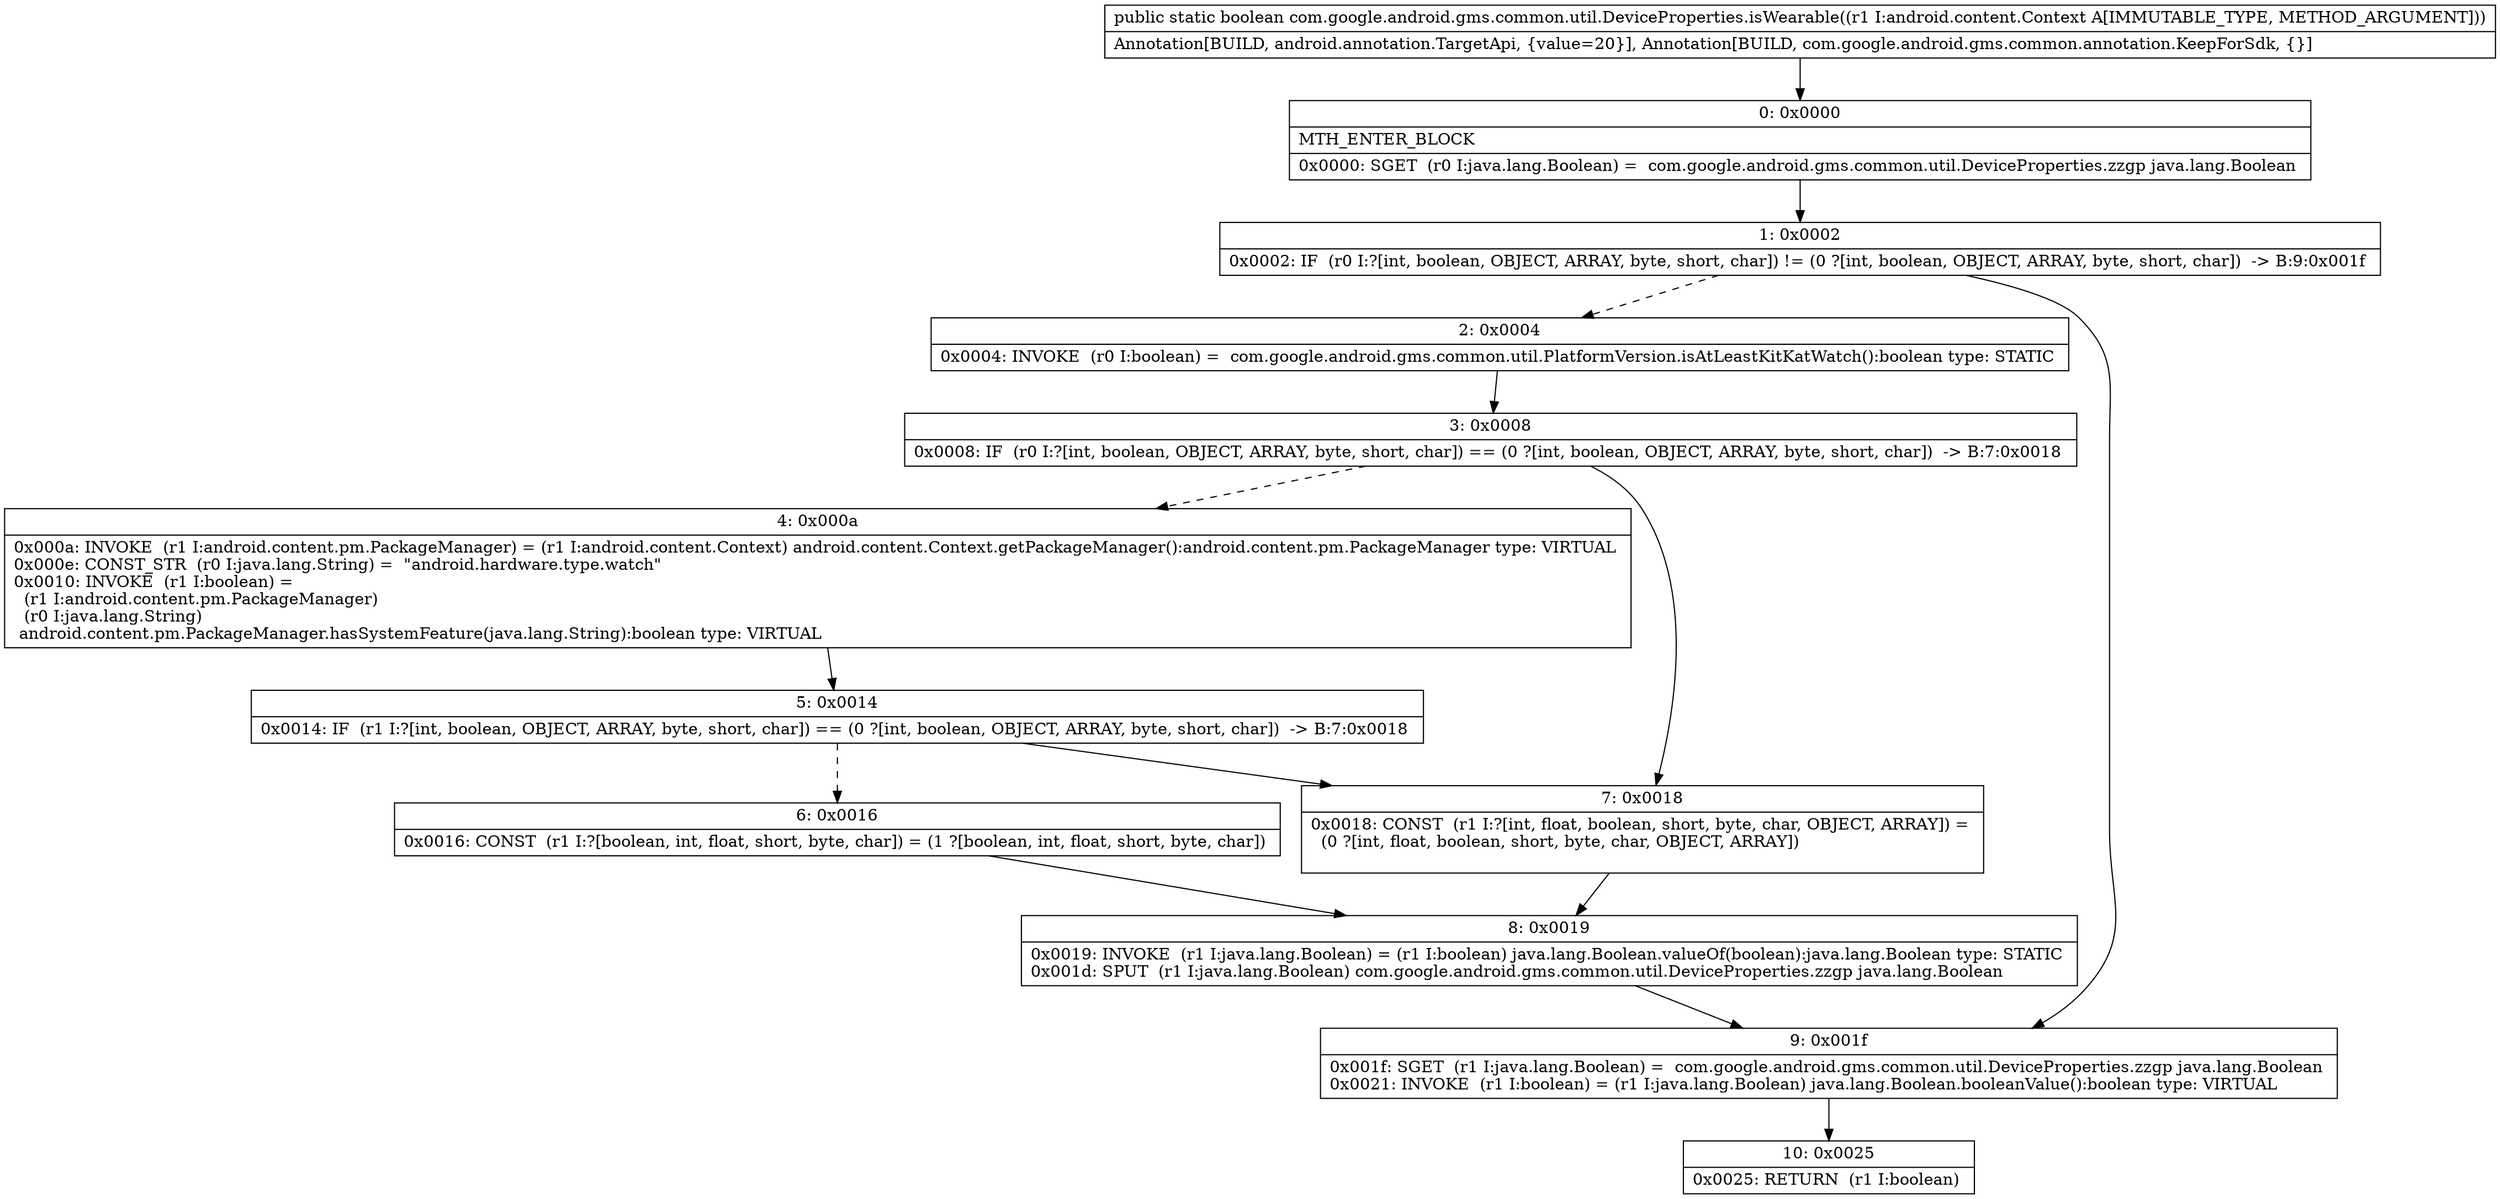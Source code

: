 digraph "CFG forcom.google.android.gms.common.util.DeviceProperties.isWearable(Landroid\/content\/Context;)Z" {
Node_0 [shape=record,label="{0\:\ 0x0000|MTH_ENTER_BLOCK\l|0x0000: SGET  (r0 I:java.lang.Boolean) =  com.google.android.gms.common.util.DeviceProperties.zzgp java.lang.Boolean \l}"];
Node_1 [shape=record,label="{1\:\ 0x0002|0x0002: IF  (r0 I:?[int, boolean, OBJECT, ARRAY, byte, short, char]) != (0 ?[int, boolean, OBJECT, ARRAY, byte, short, char])  \-\> B:9:0x001f \l}"];
Node_2 [shape=record,label="{2\:\ 0x0004|0x0004: INVOKE  (r0 I:boolean) =  com.google.android.gms.common.util.PlatformVersion.isAtLeastKitKatWatch():boolean type: STATIC \l}"];
Node_3 [shape=record,label="{3\:\ 0x0008|0x0008: IF  (r0 I:?[int, boolean, OBJECT, ARRAY, byte, short, char]) == (0 ?[int, boolean, OBJECT, ARRAY, byte, short, char])  \-\> B:7:0x0018 \l}"];
Node_4 [shape=record,label="{4\:\ 0x000a|0x000a: INVOKE  (r1 I:android.content.pm.PackageManager) = (r1 I:android.content.Context) android.content.Context.getPackageManager():android.content.pm.PackageManager type: VIRTUAL \l0x000e: CONST_STR  (r0 I:java.lang.String) =  \"android.hardware.type.watch\" \l0x0010: INVOKE  (r1 I:boolean) = \l  (r1 I:android.content.pm.PackageManager)\l  (r0 I:java.lang.String)\l android.content.pm.PackageManager.hasSystemFeature(java.lang.String):boolean type: VIRTUAL \l}"];
Node_5 [shape=record,label="{5\:\ 0x0014|0x0014: IF  (r1 I:?[int, boolean, OBJECT, ARRAY, byte, short, char]) == (0 ?[int, boolean, OBJECT, ARRAY, byte, short, char])  \-\> B:7:0x0018 \l}"];
Node_6 [shape=record,label="{6\:\ 0x0016|0x0016: CONST  (r1 I:?[boolean, int, float, short, byte, char]) = (1 ?[boolean, int, float, short, byte, char]) \l}"];
Node_7 [shape=record,label="{7\:\ 0x0018|0x0018: CONST  (r1 I:?[int, float, boolean, short, byte, char, OBJECT, ARRAY]) = \l  (0 ?[int, float, boolean, short, byte, char, OBJECT, ARRAY])\l \l}"];
Node_8 [shape=record,label="{8\:\ 0x0019|0x0019: INVOKE  (r1 I:java.lang.Boolean) = (r1 I:boolean) java.lang.Boolean.valueOf(boolean):java.lang.Boolean type: STATIC \l0x001d: SPUT  (r1 I:java.lang.Boolean) com.google.android.gms.common.util.DeviceProperties.zzgp java.lang.Boolean \l}"];
Node_9 [shape=record,label="{9\:\ 0x001f|0x001f: SGET  (r1 I:java.lang.Boolean) =  com.google.android.gms.common.util.DeviceProperties.zzgp java.lang.Boolean \l0x0021: INVOKE  (r1 I:boolean) = (r1 I:java.lang.Boolean) java.lang.Boolean.booleanValue():boolean type: VIRTUAL \l}"];
Node_10 [shape=record,label="{10\:\ 0x0025|0x0025: RETURN  (r1 I:boolean) \l}"];
MethodNode[shape=record,label="{public static boolean com.google.android.gms.common.util.DeviceProperties.isWearable((r1 I:android.content.Context A[IMMUTABLE_TYPE, METHOD_ARGUMENT]))  | Annotation[BUILD, android.annotation.TargetApi, \{value=20\}], Annotation[BUILD, com.google.android.gms.common.annotation.KeepForSdk, \{\}]\l}"];
MethodNode -> Node_0;
Node_0 -> Node_1;
Node_1 -> Node_2[style=dashed];
Node_1 -> Node_9;
Node_2 -> Node_3;
Node_3 -> Node_4[style=dashed];
Node_3 -> Node_7;
Node_4 -> Node_5;
Node_5 -> Node_6[style=dashed];
Node_5 -> Node_7;
Node_6 -> Node_8;
Node_7 -> Node_8;
Node_8 -> Node_9;
Node_9 -> Node_10;
}

